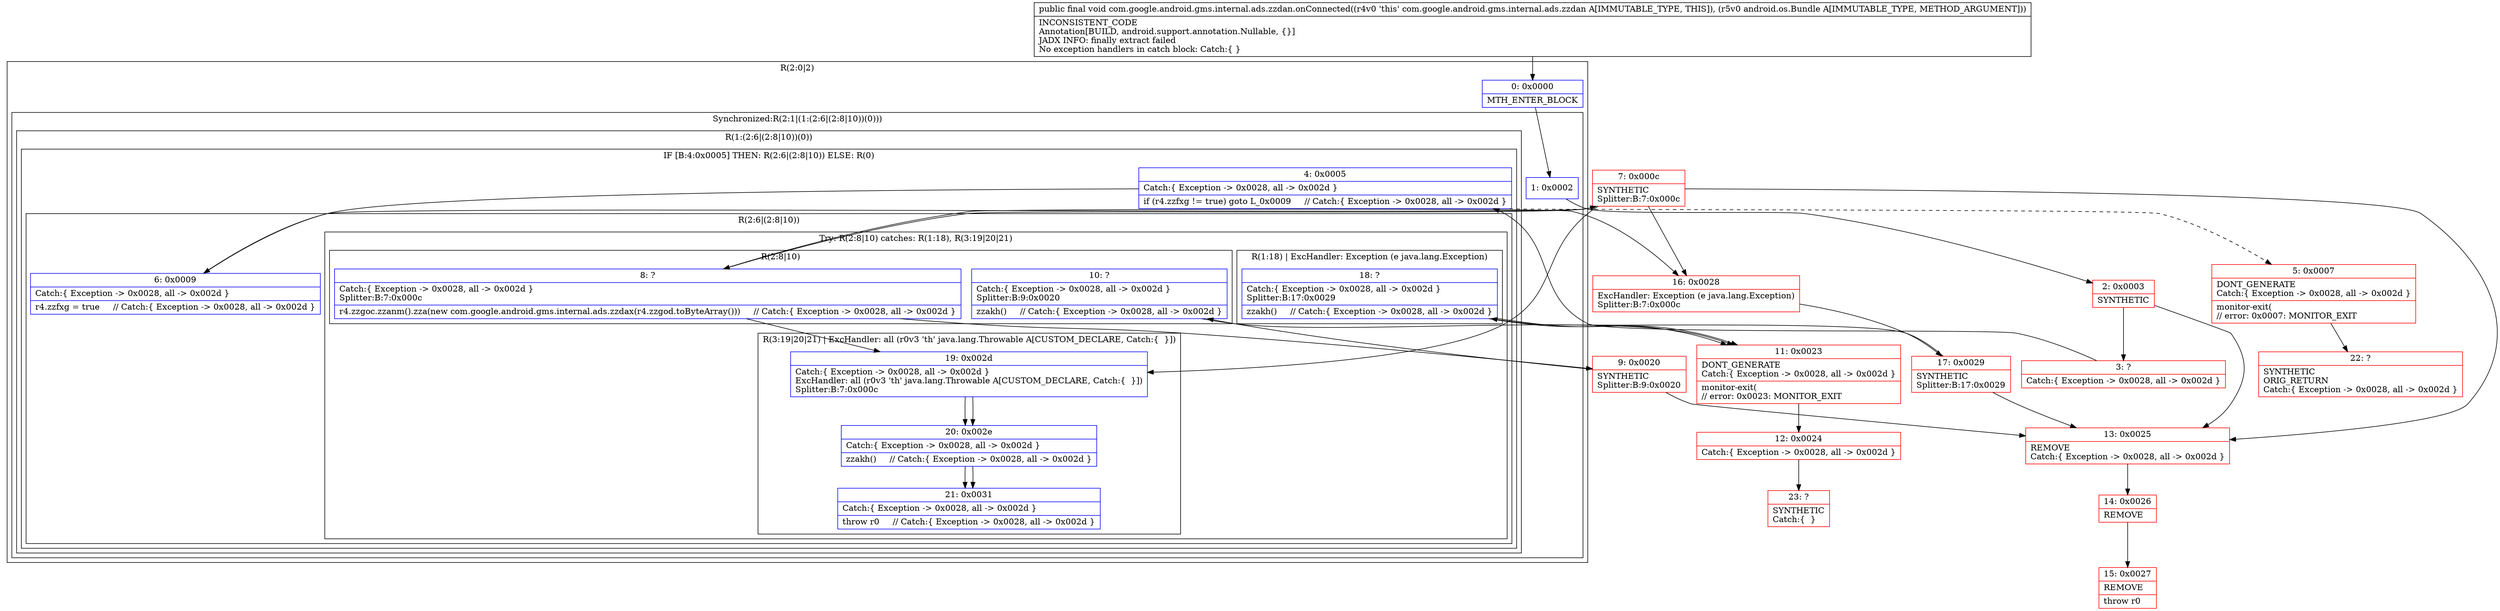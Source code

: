 digraph "CFG forcom.google.android.gms.internal.ads.zzdan.onConnected(Landroid\/os\/Bundle;)V" {
subgraph cluster_Region_1154761801 {
label = "R(2:0|2)";
node [shape=record,color=blue];
Node_0 [shape=record,label="{0\:\ 0x0000|MTH_ENTER_BLOCK\l}"];
subgraph cluster_SynchronizedRegion_1551557582 {
label = "Synchronized:R(2:1|(1:(2:6|(2:8|10))(0)))";
node [shape=record,color=blue];
Node_1 [shape=record,label="{1\:\ 0x0002}"];
subgraph cluster_Region_940711460 {
label = "R(1:(2:6|(2:8|10))(0))";
node [shape=record,color=blue];
subgraph cluster_IfRegion_799783487 {
label = "IF [B:4:0x0005] THEN: R(2:6|(2:8|10)) ELSE: R(0)";
node [shape=record,color=blue];
Node_4 [shape=record,label="{4\:\ 0x0005|Catch:\{ Exception \-\> 0x0028, all \-\> 0x002d \}\l|if (r4.zzfxg != true) goto L_0x0009     \/\/ Catch:\{ Exception \-\> 0x0028, all \-\> 0x002d \}\l}"];
subgraph cluster_Region_1237009807 {
label = "R(2:6|(2:8|10))";
node [shape=record,color=blue];
Node_6 [shape=record,label="{6\:\ 0x0009|Catch:\{ Exception \-\> 0x0028, all \-\> 0x002d \}\l|r4.zzfxg = true     \/\/ Catch:\{ Exception \-\> 0x0028, all \-\> 0x002d \}\l}"];
subgraph cluster_TryCatchRegion_1112845285 {
label = "Try: R(2:8|10) catches: R(1:18), R(3:19|20|21)";
node [shape=record,color=blue];
subgraph cluster_Region_1780448949 {
label = "R(2:8|10)";
node [shape=record,color=blue];
Node_8 [shape=record,label="{8\:\ ?|Catch:\{ Exception \-\> 0x0028, all \-\> 0x002d \}\lSplitter:B:7:0x000c\l|r4.zzgoc.zzanm().zza(new com.google.android.gms.internal.ads.zzdax(r4.zzgod.toByteArray()))     \/\/ Catch:\{ Exception \-\> 0x0028, all \-\> 0x002d \}\l}"];
Node_10 [shape=record,label="{10\:\ ?|Catch:\{ Exception \-\> 0x0028, all \-\> 0x002d \}\lSplitter:B:9:0x0020\l|zzakh()     \/\/ Catch:\{ Exception \-\> 0x0028, all \-\> 0x002d \}\l}"];
}
subgraph cluster_Region_404183947 {
label = "R(1:18) | ExcHandler: Exception (e java.lang.Exception)\l";
node [shape=record,color=blue];
Node_18 [shape=record,label="{18\:\ ?|Catch:\{ Exception \-\> 0x0028, all \-\> 0x002d \}\lSplitter:B:17:0x0029\l|zzakh()     \/\/ Catch:\{ Exception \-\> 0x0028, all \-\> 0x002d \}\l}"];
}
subgraph cluster_Region_194241083 {
label = "R(3:19|20|21) | ExcHandler: all (r0v3 'th' java.lang.Throwable A[CUSTOM_DECLARE, Catch:\{  \}])\l";
node [shape=record,color=blue];
Node_19 [shape=record,label="{19\:\ 0x002d|Catch:\{ Exception \-\> 0x0028, all \-\> 0x002d \}\lExcHandler: all (r0v3 'th' java.lang.Throwable A[CUSTOM_DECLARE, Catch:\{  \}])\lSplitter:B:7:0x000c\l}"];
Node_20 [shape=record,label="{20\:\ 0x002e|Catch:\{ Exception \-\> 0x0028, all \-\> 0x002d \}\l|zzakh()     \/\/ Catch:\{ Exception \-\> 0x0028, all \-\> 0x002d \}\l}"];
Node_21 [shape=record,label="{21\:\ 0x0031|Catch:\{ Exception \-\> 0x0028, all \-\> 0x002d \}\l|throw r0     \/\/ Catch:\{ Exception \-\> 0x0028, all \-\> 0x002d \}\l}"];
}
}
}
subgraph cluster_Region_1820293935 {
label = "R(0)";
node [shape=record,color=blue];
}
}
}
}
}
subgraph cluster_Region_404183947 {
label = "R(1:18) | ExcHandler: Exception (e java.lang.Exception)\l";
node [shape=record,color=blue];
Node_18 [shape=record,label="{18\:\ ?|Catch:\{ Exception \-\> 0x0028, all \-\> 0x002d \}\lSplitter:B:17:0x0029\l|zzakh()     \/\/ Catch:\{ Exception \-\> 0x0028, all \-\> 0x002d \}\l}"];
}
subgraph cluster_Region_194241083 {
label = "R(3:19|20|21) | ExcHandler: all (r0v3 'th' java.lang.Throwable A[CUSTOM_DECLARE, Catch:\{  \}])\l";
node [shape=record,color=blue];
Node_19 [shape=record,label="{19\:\ 0x002d|Catch:\{ Exception \-\> 0x0028, all \-\> 0x002d \}\lExcHandler: all (r0v3 'th' java.lang.Throwable A[CUSTOM_DECLARE, Catch:\{  \}])\lSplitter:B:7:0x000c\l}"];
Node_20 [shape=record,label="{20\:\ 0x002e|Catch:\{ Exception \-\> 0x0028, all \-\> 0x002d \}\l|zzakh()     \/\/ Catch:\{ Exception \-\> 0x0028, all \-\> 0x002d \}\l}"];
Node_21 [shape=record,label="{21\:\ 0x0031|Catch:\{ Exception \-\> 0x0028, all \-\> 0x002d \}\l|throw r0     \/\/ Catch:\{ Exception \-\> 0x0028, all \-\> 0x002d \}\l}"];
}
Node_2 [shape=record,color=red,label="{2\:\ 0x0003|SYNTHETIC\l}"];
Node_3 [shape=record,color=red,label="{3\:\ ?|Catch:\{ Exception \-\> 0x0028, all \-\> 0x002d \}\l}"];
Node_5 [shape=record,color=red,label="{5\:\ 0x0007|DONT_GENERATE\lCatch:\{ Exception \-\> 0x0028, all \-\> 0x002d \}\l|monitor\-exit(\l\/\/ error: 0x0007: MONITOR_EXIT  \l}"];
Node_7 [shape=record,color=red,label="{7\:\ 0x000c|SYNTHETIC\lSplitter:B:7:0x000c\l}"];
Node_9 [shape=record,color=red,label="{9\:\ 0x0020|SYNTHETIC\lSplitter:B:9:0x0020\l}"];
Node_11 [shape=record,color=red,label="{11\:\ 0x0023|DONT_GENERATE\lCatch:\{ Exception \-\> 0x0028, all \-\> 0x002d \}\l|monitor\-exit(\l\/\/ error: 0x0023: MONITOR_EXIT  \l}"];
Node_12 [shape=record,color=red,label="{12\:\ 0x0024|Catch:\{ Exception \-\> 0x0028, all \-\> 0x002d \}\l}"];
Node_13 [shape=record,color=red,label="{13\:\ 0x0025|REMOVE\lCatch:\{ Exception \-\> 0x0028, all \-\> 0x002d \}\l}"];
Node_14 [shape=record,color=red,label="{14\:\ 0x0026|REMOVE\l}"];
Node_15 [shape=record,color=red,label="{15\:\ 0x0027|REMOVE\l|throw r0\l}"];
Node_16 [shape=record,color=red,label="{16\:\ 0x0028|ExcHandler: Exception (e java.lang.Exception)\lSplitter:B:7:0x000c\l}"];
Node_17 [shape=record,color=red,label="{17\:\ 0x0029|SYNTHETIC\lSplitter:B:17:0x0029\l}"];
Node_22 [shape=record,color=red,label="{22\:\ ?|SYNTHETIC\lORIG_RETURN\lCatch:\{ Exception \-\> 0x0028, all \-\> 0x002d \}\l}"];
Node_23 [shape=record,color=red,label="{23\:\ ?|SYNTHETIC\lCatch:\{  \}\l}"];
MethodNode[shape=record,label="{public final void com.google.android.gms.internal.ads.zzdan.onConnected((r4v0 'this' com.google.android.gms.internal.ads.zzdan A[IMMUTABLE_TYPE, THIS]), (r5v0 android.os.Bundle A[IMMUTABLE_TYPE, METHOD_ARGUMENT]))  | INCONSISTENT_CODE\lAnnotation[BUILD, android.support.annotation.Nullable, \{\}]\lJADX INFO: finally extract failed\lNo exception handlers in catch block: Catch:\{  \}\l}"];
MethodNode -> Node_0;
Node_0 -> Node_1;
Node_1 -> Node_2;
Node_4 -> Node_5[style=dashed];
Node_4 -> Node_6;
Node_6 -> Node_7;
Node_8 -> Node_9;
Node_8 -> Node_16;
Node_8 -> Node_19;
Node_10 -> Node_11;
Node_18 -> Node_11;
Node_19 -> Node_20;
Node_20 -> Node_21;
Node_18 -> Node_11;
Node_19 -> Node_20;
Node_20 -> Node_21;
Node_2 -> Node_3;
Node_2 -> Node_13;
Node_3 -> Node_4;
Node_5 -> Node_22;
Node_7 -> Node_8;
Node_7 -> Node_16;
Node_7 -> Node_19;
Node_7 -> Node_13;
Node_9 -> Node_10;
Node_9 -> Node_13;
Node_11 -> Node_12;
Node_12 -> Node_23;
Node_13 -> Node_14;
Node_14 -> Node_15;
Node_16 -> Node_17;
Node_17 -> Node_18;
Node_17 -> Node_13;
}


